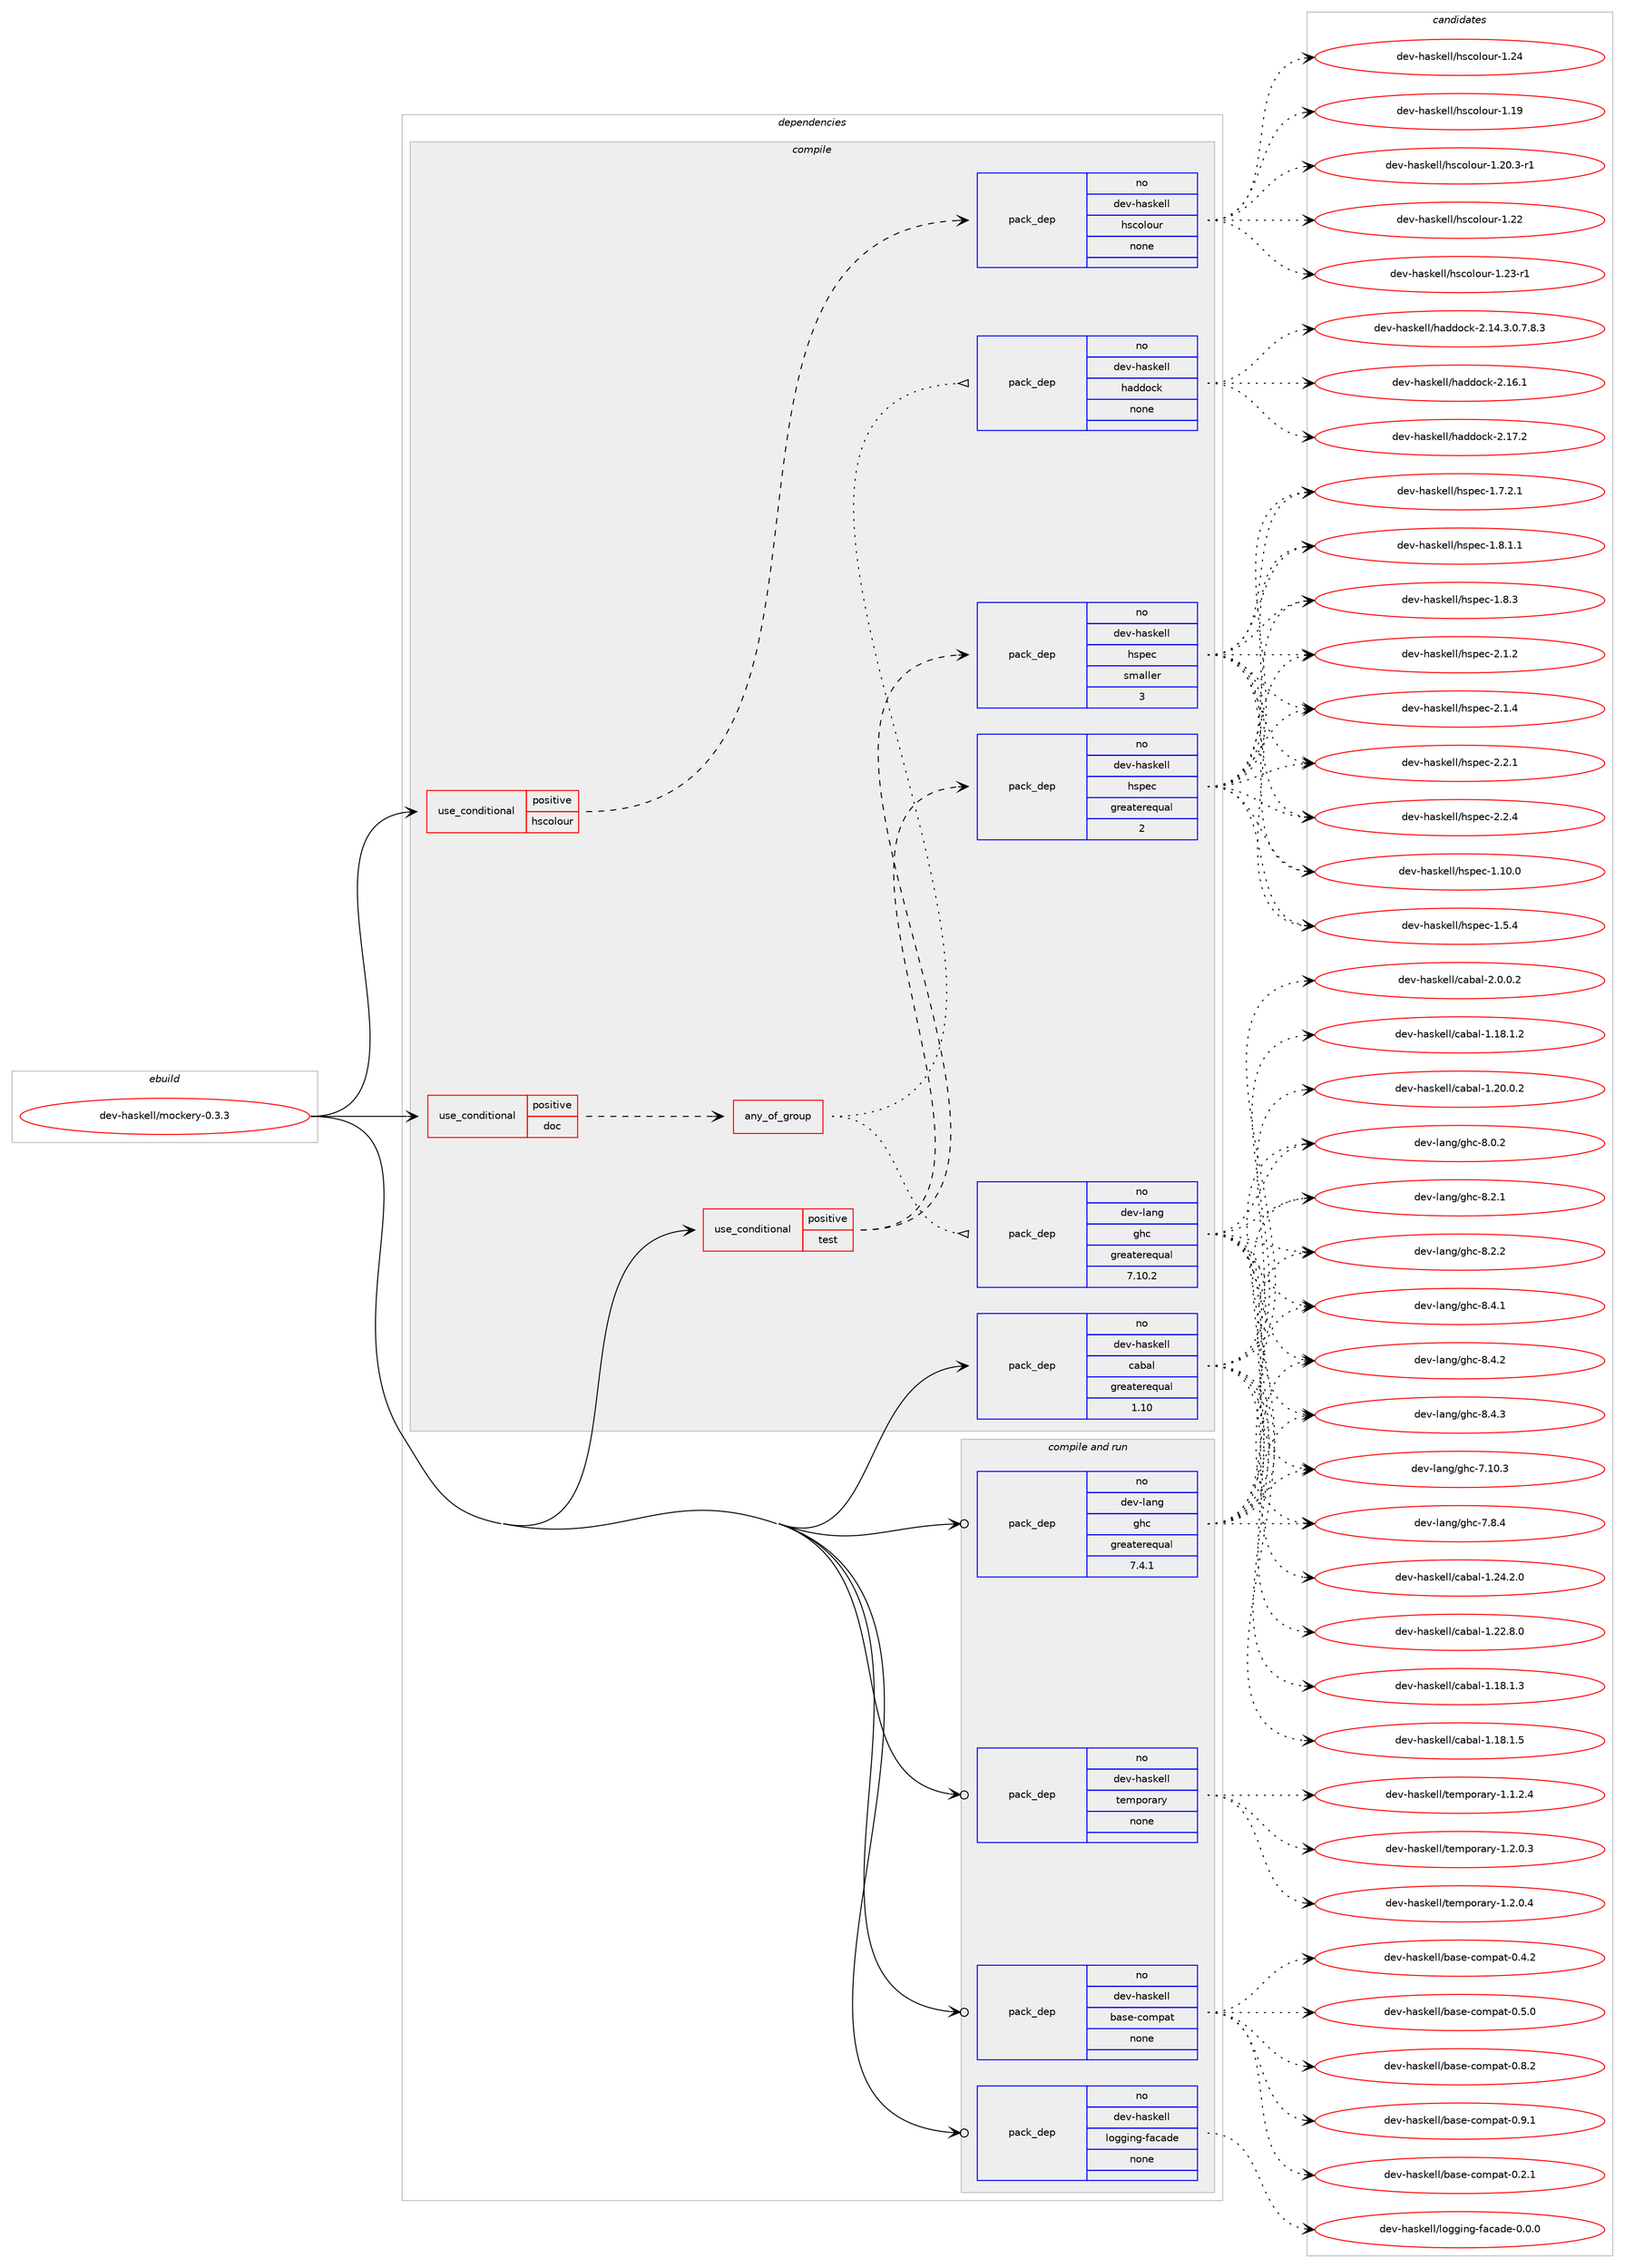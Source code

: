 digraph prolog {

# *************
# Graph options
# *************

newrank=true;
concentrate=true;
compound=true;
graph [rankdir=LR,fontname=Helvetica,fontsize=10,ranksep=1.5];#, ranksep=2.5, nodesep=0.2];
edge  [arrowhead=vee];
node  [fontname=Helvetica,fontsize=10];

# **********
# The ebuild
# **********

subgraph cluster_leftcol {
color=gray;
rank=same;
label=<<i>ebuild</i>>;
id [label="dev-haskell/mockery-0.3.3", color=red, width=4, href="../dev-haskell/mockery-0.3.3.svg"];
}

# ****************
# The dependencies
# ****************

subgraph cluster_midcol {
color=gray;
label=<<i>dependencies</i>>;
subgraph cluster_compile {
fillcolor="#eeeeee";
style=filled;
label=<<i>compile</i>>;
subgraph cond360633 {
dependency1339124 [label=<<TABLE BORDER="0" CELLBORDER="1" CELLSPACING="0" CELLPADDING="4"><TR><TD ROWSPAN="3" CELLPADDING="10">use_conditional</TD></TR><TR><TD>positive</TD></TR><TR><TD>doc</TD></TR></TABLE>>, shape=none, color=red];
subgraph any21237 {
dependency1339125 [label=<<TABLE BORDER="0" CELLBORDER="1" CELLSPACING="0" CELLPADDING="4"><TR><TD CELLPADDING="10">any_of_group</TD></TR></TABLE>>, shape=none, color=red];subgraph pack956702 {
dependency1339126 [label=<<TABLE BORDER="0" CELLBORDER="1" CELLSPACING="0" CELLPADDING="4" WIDTH="220"><TR><TD ROWSPAN="6" CELLPADDING="30">pack_dep</TD></TR><TR><TD WIDTH="110">no</TD></TR><TR><TD>dev-haskell</TD></TR><TR><TD>haddock</TD></TR><TR><TD>none</TD></TR><TR><TD></TD></TR></TABLE>>, shape=none, color=blue];
}
dependency1339125:e -> dependency1339126:w [weight=20,style="dotted",arrowhead="oinv"];
subgraph pack956703 {
dependency1339127 [label=<<TABLE BORDER="0" CELLBORDER="1" CELLSPACING="0" CELLPADDING="4" WIDTH="220"><TR><TD ROWSPAN="6" CELLPADDING="30">pack_dep</TD></TR><TR><TD WIDTH="110">no</TD></TR><TR><TD>dev-lang</TD></TR><TR><TD>ghc</TD></TR><TR><TD>greaterequal</TD></TR><TR><TD>7.10.2</TD></TR></TABLE>>, shape=none, color=blue];
}
dependency1339125:e -> dependency1339127:w [weight=20,style="dotted",arrowhead="oinv"];
}
dependency1339124:e -> dependency1339125:w [weight=20,style="dashed",arrowhead="vee"];
}
id:e -> dependency1339124:w [weight=20,style="solid",arrowhead="vee"];
subgraph cond360634 {
dependency1339128 [label=<<TABLE BORDER="0" CELLBORDER="1" CELLSPACING="0" CELLPADDING="4"><TR><TD ROWSPAN="3" CELLPADDING="10">use_conditional</TD></TR><TR><TD>positive</TD></TR><TR><TD>hscolour</TD></TR></TABLE>>, shape=none, color=red];
subgraph pack956704 {
dependency1339129 [label=<<TABLE BORDER="0" CELLBORDER="1" CELLSPACING="0" CELLPADDING="4" WIDTH="220"><TR><TD ROWSPAN="6" CELLPADDING="30">pack_dep</TD></TR><TR><TD WIDTH="110">no</TD></TR><TR><TD>dev-haskell</TD></TR><TR><TD>hscolour</TD></TR><TR><TD>none</TD></TR><TR><TD></TD></TR></TABLE>>, shape=none, color=blue];
}
dependency1339128:e -> dependency1339129:w [weight=20,style="dashed",arrowhead="vee"];
}
id:e -> dependency1339128:w [weight=20,style="solid",arrowhead="vee"];
subgraph cond360635 {
dependency1339130 [label=<<TABLE BORDER="0" CELLBORDER="1" CELLSPACING="0" CELLPADDING="4"><TR><TD ROWSPAN="3" CELLPADDING="10">use_conditional</TD></TR><TR><TD>positive</TD></TR><TR><TD>test</TD></TR></TABLE>>, shape=none, color=red];
subgraph pack956705 {
dependency1339131 [label=<<TABLE BORDER="0" CELLBORDER="1" CELLSPACING="0" CELLPADDING="4" WIDTH="220"><TR><TD ROWSPAN="6" CELLPADDING="30">pack_dep</TD></TR><TR><TD WIDTH="110">no</TD></TR><TR><TD>dev-haskell</TD></TR><TR><TD>hspec</TD></TR><TR><TD>greaterequal</TD></TR><TR><TD>2</TD></TR></TABLE>>, shape=none, color=blue];
}
dependency1339130:e -> dependency1339131:w [weight=20,style="dashed",arrowhead="vee"];
subgraph pack956706 {
dependency1339132 [label=<<TABLE BORDER="0" CELLBORDER="1" CELLSPACING="0" CELLPADDING="4" WIDTH="220"><TR><TD ROWSPAN="6" CELLPADDING="30">pack_dep</TD></TR><TR><TD WIDTH="110">no</TD></TR><TR><TD>dev-haskell</TD></TR><TR><TD>hspec</TD></TR><TR><TD>smaller</TD></TR><TR><TD>3</TD></TR></TABLE>>, shape=none, color=blue];
}
dependency1339130:e -> dependency1339132:w [weight=20,style="dashed",arrowhead="vee"];
}
id:e -> dependency1339130:w [weight=20,style="solid",arrowhead="vee"];
subgraph pack956707 {
dependency1339133 [label=<<TABLE BORDER="0" CELLBORDER="1" CELLSPACING="0" CELLPADDING="4" WIDTH="220"><TR><TD ROWSPAN="6" CELLPADDING="30">pack_dep</TD></TR><TR><TD WIDTH="110">no</TD></TR><TR><TD>dev-haskell</TD></TR><TR><TD>cabal</TD></TR><TR><TD>greaterequal</TD></TR><TR><TD>1.10</TD></TR></TABLE>>, shape=none, color=blue];
}
id:e -> dependency1339133:w [weight=20,style="solid",arrowhead="vee"];
}
subgraph cluster_compileandrun {
fillcolor="#eeeeee";
style=filled;
label=<<i>compile and run</i>>;
subgraph pack956708 {
dependency1339134 [label=<<TABLE BORDER="0" CELLBORDER="1" CELLSPACING="0" CELLPADDING="4" WIDTH="220"><TR><TD ROWSPAN="6" CELLPADDING="30">pack_dep</TD></TR><TR><TD WIDTH="110">no</TD></TR><TR><TD>dev-haskell</TD></TR><TR><TD>base-compat</TD></TR><TR><TD>none</TD></TR><TR><TD></TD></TR></TABLE>>, shape=none, color=blue];
}
id:e -> dependency1339134:w [weight=20,style="solid",arrowhead="odotvee"];
subgraph pack956709 {
dependency1339135 [label=<<TABLE BORDER="0" CELLBORDER="1" CELLSPACING="0" CELLPADDING="4" WIDTH="220"><TR><TD ROWSPAN="6" CELLPADDING="30">pack_dep</TD></TR><TR><TD WIDTH="110">no</TD></TR><TR><TD>dev-haskell</TD></TR><TR><TD>logging-facade</TD></TR><TR><TD>none</TD></TR><TR><TD></TD></TR></TABLE>>, shape=none, color=blue];
}
id:e -> dependency1339135:w [weight=20,style="solid",arrowhead="odotvee"];
subgraph pack956710 {
dependency1339136 [label=<<TABLE BORDER="0" CELLBORDER="1" CELLSPACING="0" CELLPADDING="4" WIDTH="220"><TR><TD ROWSPAN="6" CELLPADDING="30">pack_dep</TD></TR><TR><TD WIDTH="110">no</TD></TR><TR><TD>dev-haskell</TD></TR><TR><TD>temporary</TD></TR><TR><TD>none</TD></TR><TR><TD></TD></TR></TABLE>>, shape=none, color=blue];
}
id:e -> dependency1339136:w [weight=20,style="solid",arrowhead="odotvee"];
subgraph pack956711 {
dependency1339137 [label=<<TABLE BORDER="0" CELLBORDER="1" CELLSPACING="0" CELLPADDING="4" WIDTH="220"><TR><TD ROWSPAN="6" CELLPADDING="30">pack_dep</TD></TR><TR><TD WIDTH="110">no</TD></TR><TR><TD>dev-lang</TD></TR><TR><TD>ghc</TD></TR><TR><TD>greaterequal</TD></TR><TR><TD>7.4.1</TD></TR></TABLE>>, shape=none, color=blue];
}
id:e -> dependency1339137:w [weight=20,style="solid",arrowhead="odotvee"];
}
subgraph cluster_run {
fillcolor="#eeeeee";
style=filled;
label=<<i>run</i>>;
}
}

# **************
# The candidates
# **************

subgraph cluster_choices {
rank=same;
color=gray;
label=<<i>candidates</i>>;

subgraph choice956702 {
color=black;
nodesep=1;
choice1001011184510497115107101108108471049710010011199107455046495246514648465546564651 [label="dev-haskell/haddock-2.14.3.0.7.8.3", color=red, width=4,href="../dev-haskell/haddock-2.14.3.0.7.8.3.svg"];
choice100101118451049711510710110810847104971001001119910745504649544649 [label="dev-haskell/haddock-2.16.1", color=red, width=4,href="../dev-haskell/haddock-2.16.1.svg"];
choice100101118451049711510710110810847104971001001119910745504649554650 [label="dev-haskell/haddock-2.17.2", color=red, width=4,href="../dev-haskell/haddock-2.17.2.svg"];
dependency1339126:e -> choice1001011184510497115107101108108471049710010011199107455046495246514648465546564651:w [style=dotted,weight="100"];
dependency1339126:e -> choice100101118451049711510710110810847104971001001119910745504649544649:w [style=dotted,weight="100"];
dependency1339126:e -> choice100101118451049711510710110810847104971001001119910745504649554650:w [style=dotted,weight="100"];
}
subgraph choice956703 {
color=black;
nodesep=1;
choice1001011184510897110103471031049945554649484651 [label="dev-lang/ghc-7.10.3", color=red, width=4,href="../dev-lang/ghc-7.10.3.svg"];
choice10010111845108971101034710310499455546564652 [label="dev-lang/ghc-7.8.4", color=red, width=4,href="../dev-lang/ghc-7.8.4.svg"];
choice10010111845108971101034710310499455646484650 [label="dev-lang/ghc-8.0.2", color=red, width=4,href="../dev-lang/ghc-8.0.2.svg"];
choice10010111845108971101034710310499455646504649 [label="dev-lang/ghc-8.2.1", color=red, width=4,href="../dev-lang/ghc-8.2.1.svg"];
choice10010111845108971101034710310499455646504650 [label="dev-lang/ghc-8.2.2", color=red, width=4,href="../dev-lang/ghc-8.2.2.svg"];
choice10010111845108971101034710310499455646524649 [label="dev-lang/ghc-8.4.1", color=red, width=4,href="../dev-lang/ghc-8.4.1.svg"];
choice10010111845108971101034710310499455646524650 [label="dev-lang/ghc-8.4.2", color=red, width=4,href="../dev-lang/ghc-8.4.2.svg"];
choice10010111845108971101034710310499455646524651 [label="dev-lang/ghc-8.4.3", color=red, width=4,href="../dev-lang/ghc-8.4.3.svg"];
dependency1339127:e -> choice1001011184510897110103471031049945554649484651:w [style=dotted,weight="100"];
dependency1339127:e -> choice10010111845108971101034710310499455546564652:w [style=dotted,weight="100"];
dependency1339127:e -> choice10010111845108971101034710310499455646484650:w [style=dotted,weight="100"];
dependency1339127:e -> choice10010111845108971101034710310499455646504649:w [style=dotted,weight="100"];
dependency1339127:e -> choice10010111845108971101034710310499455646504650:w [style=dotted,weight="100"];
dependency1339127:e -> choice10010111845108971101034710310499455646524649:w [style=dotted,weight="100"];
dependency1339127:e -> choice10010111845108971101034710310499455646524650:w [style=dotted,weight="100"];
dependency1339127:e -> choice10010111845108971101034710310499455646524651:w [style=dotted,weight="100"];
}
subgraph choice956704 {
color=black;
nodesep=1;
choice100101118451049711510710110810847104115991111081111171144549464957 [label="dev-haskell/hscolour-1.19", color=red, width=4,href="../dev-haskell/hscolour-1.19.svg"];
choice10010111845104971151071011081084710411599111108111117114454946504846514511449 [label="dev-haskell/hscolour-1.20.3-r1", color=red, width=4,href="../dev-haskell/hscolour-1.20.3-r1.svg"];
choice100101118451049711510710110810847104115991111081111171144549465050 [label="dev-haskell/hscolour-1.22", color=red, width=4,href="../dev-haskell/hscolour-1.22.svg"];
choice1001011184510497115107101108108471041159911110811111711445494650514511449 [label="dev-haskell/hscolour-1.23-r1", color=red, width=4,href="../dev-haskell/hscolour-1.23-r1.svg"];
choice100101118451049711510710110810847104115991111081111171144549465052 [label="dev-haskell/hscolour-1.24", color=red, width=4,href="../dev-haskell/hscolour-1.24.svg"];
dependency1339129:e -> choice100101118451049711510710110810847104115991111081111171144549464957:w [style=dotted,weight="100"];
dependency1339129:e -> choice10010111845104971151071011081084710411599111108111117114454946504846514511449:w [style=dotted,weight="100"];
dependency1339129:e -> choice100101118451049711510710110810847104115991111081111171144549465050:w [style=dotted,weight="100"];
dependency1339129:e -> choice1001011184510497115107101108108471041159911110811111711445494650514511449:w [style=dotted,weight="100"];
dependency1339129:e -> choice100101118451049711510710110810847104115991111081111171144549465052:w [style=dotted,weight="100"];
}
subgraph choice956705 {
color=black;
nodesep=1;
choice1001011184510497115107101108108471041151121019945494649484648 [label="dev-haskell/hspec-1.10.0", color=red, width=4,href="../dev-haskell/hspec-1.10.0.svg"];
choice10010111845104971151071011081084710411511210199454946534652 [label="dev-haskell/hspec-1.5.4", color=red, width=4,href="../dev-haskell/hspec-1.5.4.svg"];
choice100101118451049711510710110810847104115112101994549465546504649 [label="dev-haskell/hspec-1.7.2.1", color=red, width=4,href="../dev-haskell/hspec-1.7.2.1.svg"];
choice100101118451049711510710110810847104115112101994549465646494649 [label="dev-haskell/hspec-1.8.1.1", color=red, width=4,href="../dev-haskell/hspec-1.8.1.1.svg"];
choice10010111845104971151071011081084710411511210199454946564651 [label="dev-haskell/hspec-1.8.3", color=red, width=4,href="../dev-haskell/hspec-1.8.3.svg"];
choice10010111845104971151071011081084710411511210199455046494650 [label="dev-haskell/hspec-2.1.2", color=red, width=4,href="../dev-haskell/hspec-2.1.2.svg"];
choice10010111845104971151071011081084710411511210199455046494652 [label="dev-haskell/hspec-2.1.4", color=red, width=4,href="../dev-haskell/hspec-2.1.4.svg"];
choice10010111845104971151071011081084710411511210199455046504649 [label="dev-haskell/hspec-2.2.1", color=red, width=4,href="../dev-haskell/hspec-2.2.1.svg"];
choice10010111845104971151071011081084710411511210199455046504652 [label="dev-haskell/hspec-2.2.4", color=red, width=4,href="../dev-haskell/hspec-2.2.4.svg"];
dependency1339131:e -> choice1001011184510497115107101108108471041151121019945494649484648:w [style=dotted,weight="100"];
dependency1339131:e -> choice10010111845104971151071011081084710411511210199454946534652:w [style=dotted,weight="100"];
dependency1339131:e -> choice100101118451049711510710110810847104115112101994549465546504649:w [style=dotted,weight="100"];
dependency1339131:e -> choice100101118451049711510710110810847104115112101994549465646494649:w [style=dotted,weight="100"];
dependency1339131:e -> choice10010111845104971151071011081084710411511210199454946564651:w [style=dotted,weight="100"];
dependency1339131:e -> choice10010111845104971151071011081084710411511210199455046494650:w [style=dotted,weight="100"];
dependency1339131:e -> choice10010111845104971151071011081084710411511210199455046494652:w [style=dotted,weight="100"];
dependency1339131:e -> choice10010111845104971151071011081084710411511210199455046504649:w [style=dotted,weight="100"];
dependency1339131:e -> choice10010111845104971151071011081084710411511210199455046504652:w [style=dotted,weight="100"];
}
subgraph choice956706 {
color=black;
nodesep=1;
choice1001011184510497115107101108108471041151121019945494649484648 [label="dev-haskell/hspec-1.10.0", color=red, width=4,href="../dev-haskell/hspec-1.10.0.svg"];
choice10010111845104971151071011081084710411511210199454946534652 [label="dev-haskell/hspec-1.5.4", color=red, width=4,href="../dev-haskell/hspec-1.5.4.svg"];
choice100101118451049711510710110810847104115112101994549465546504649 [label="dev-haskell/hspec-1.7.2.1", color=red, width=4,href="../dev-haskell/hspec-1.7.2.1.svg"];
choice100101118451049711510710110810847104115112101994549465646494649 [label="dev-haskell/hspec-1.8.1.1", color=red, width=4,href="../dev-haskell/hspec-1.8.1.1.svg"];
choice10010111845104971151071011081084710411511210199454946564651 [label="dev-haskell/hspec-1.8.3", color=red, width=4,href="../dev-haskell/hspec-1.8.3.svg"];
choice10010111845104971151071011081084710411511210199455046494650 [label="dev-haskell/hspec-2.1.2", color=red, width=4,href="../dev-haskell/hspec-2.1.2.svg"];
choice10010111845104971151071011081084710411511210199455046494652 [label="dev-haskell/hspec-2.1.4", color=red, width=4,href="../dev-haskell/hspec-2.1.4.svg"];
choice10010111845104971151071011081084710411511210199455046504649 [label="dev-haskell/hspec-2.2.1", color=red, width=4,href="../dev-haskell/hspec-2.2.1.svg"];
choice10010111845104971151071011081084710411511210199455046504652 [label="dev-haskell/hspec-2.2.4", color=red, width=4,href="../dev-haskell/hspec-2.2.4.svg"];
dependency1339132:e -> choice1001011184510497115107101108108471041151121019945494649484648:w [style=dotted,weight="100"];
dependency1339132:e -> choice10010111845104971151071011081084710411511210199454946534652:w [style=dotted,weight="100"];
dependency1339132:e -> choice100101118451049711510710110810847104115112101994549465546504649:w [style=dotted,weight="100"];
dependency1339132:e -> choice100101118451049711510710110810847104115112101994549465646494649:w [style=dotted,weight="100"];
dependency1339132:e -> choice10010111845104971151071011081084710411511210199454946564651:w [style=dotted,weight="100"];
dependency1339132:e -> choice10010111845104971151071011081084710411511210199455046494650:w [style=dotted,weight="100"];
dependency1339132:e -> choice10010111845104971151071011081084710411511210199455046494652:w [style=dotted,weight="100"];
dependency1339132:e -> choice10010111845104971151071011081084710411511210199455046504649:w [style=dotted,weight="100"];
dependency1339132:e -> choice10010111845104971151071011081084710411511210199455046504652:w [style=dotted,weight="100"];
}
subgraph choice956707 {
color=black;
nodesep=1;
choice10010111845104971151071011081084799979897108454946495646494650 [label="dev-haskell/cabal-1.18.1.2", color=red, width=4,href="../dev-haskell/cabal-1.18.1.2.svg"];
choice10010111845104971151071011081084799979897108454946495646494651 [label="dev-haskell/cabal-1.18.1.3", color=red, width=4,href="../dev-haskell/cabal-1.18.1.3.svg"];
choice10010111845104971151071011081084799979897108454946495646494653 [label="dev-haskell/cabal-1.18.1.5", color=red, width=4,href="../dev-haskell/cabal-1.18.1.5.svg"];
choice10010111845104971151071011081084799979897108454946504846484650 [label="dev-haskell/cabal-1.20.0.2", color=red, width=4,href="../dev-haskell/cabal-1.20.0.2.svg"];
choice10010111845104971151071011081084799979897108454946505046564648 [label="dev-haskell/cabal-1.22.8.0", color=red, width=4,href="../dev-haskell/cabal-1.22.8.0.svg"];
choice10010111845104971151071011081084799979897108454946505246504648 [label="dev-haskell/cabal-1.24.2.0", color=red, width=4,href="../dev-haskell/cabal-1.24.2.0.svg"];
choice100101118451049711510710110810847999798971084550464846484650 [label="dev-haskell/cabal-2.0.0.2", color=red, width=4,href="../dev-haskell/cabal-2.0.0.2.svg"];
dependency1339133:e -> choice10010111845104971151071011081084799979897108454946495646494650:w [style=dotted,weight="100"];
dependency1339133:e -> choice10010111845104971151071011081084799979897108454946495646494651:w [style=dotted,weight="100"];
dependency1339133:e -> choice10010111845104971151071011081084799979897108454946495646494653:w [style=dotted,weight="100"];
dependency1339133:e -> choice10010111845104971151071011081084799979897108454946504846484650:w [style=dotted,weight="100"];
dependency1339133:e -> choice10010111845104971151071011081084799979897108454946505046564648:w [style=dotted,weight="100"];
dependency1339133:e -> choice10010111845104971151071011081084799979897108454946505246504648:w [style=dotted,weight="100"];
dependency1339133:e -> choice100101118451049711510710110810847999798971084550464846484650:w [style=dotted,weight="100"];
}
subgraph choice956708 {
color=black;
nodesep=1;
choice1001011184510497115107101108108479897115101459911110911297116454846504649 [label="dev-haskell/base-compat-0.2.1", color=red, width=4,href="../dev-haskell/base-compat-0.2.1.svg"];
choice1001011184510497115107101108108479897115101459911110911297116454846524650 [label="dev-haskell/base-compat-0.4.2", color=red, width=4,href="../dev-haskell/base-compat-0.4.2.svg"];
choice1001011184510497115107101108108479897115101459911110911297116454846534648 [label="dev-haskell/base-compat-0.5.0", color=red, width=4,href="../dev-haskell/base-compat-0.5.0.svg"];
choice1001011184510497115107101108108479897115101459911110911297116454846564650 [label="dev-haskell/base-compat-0.8.2", color=red, width=4,href="../dev-haskell/base-compat-0.8.2.svg"];
choice1001011184510497115107101108108479897115101459911110911297116454846574649 [label="dev-haskell/base-compat-0.9.1", color=red, width=4,href="../dev-haskell/base-compat-0.9.1.svg"];
dependency1339134:e -> choice1001011184510497115107101108108479897115101459911110911297116454846504649:w [style=dotted,weight="100"];
dependency1339134:e -> choice1001011184510497115107101108108479897115101459911110911297116454846524650:w [style=dotted,weight="100"];
dependency1339134:e -> choice1001011184510497115107101108108479897115101459911110911297116454846534648:w [style=dotted,weight="100"];
dependency1339134:e -> choice1001011184510497115107101108108479897115101459911110911297116454846564650:w [style=dotted,weight="100"];
dependency1339134:e -> choice1001011184510497115107101108108479897115101459911110911297116454846574649:w [style=dotted,weight="100"];
}
subgraph choice956709 {
color=black;
nodesep=1;
choice10010111845104971151071011081084710811110310310511010345102979997100101454846484648 [label="dev-haskell/logging-facade-0.0.0", color=red, width=4,href="../dev-haskell/logging-facade-0.0.0.svg"];
dependency1339135:e -> choice10010111845104971151071011081084710811110310310511010345102979997100101454846484648:w [style=dotted,weight="100"];
}
subgraph choice956710 {
color=black;
nodesep=1;
choice100101118451049711510710110810847116101109112111114971141214549464946504652 [label="dev-haskell/temporary-1.1.2.4", color=red, width=4,href="../dev-haskell/temporary-1.1.2.4.svg"];
choice100101118451049711510710110810847116101109112111114971141214549465046484651 [label="dev-haskell/temporary-1.2.0.3", color=red, width=4,href="../dev-haskell/temporary-1.2.0.3.svg"];
choice100101118451049711510710110810847116101109112111114971141214549465046484652 [label="dev-haskell/temporary-1.2.0.4", color=red, width=4,href="../dev-haskell/temporary-1.2.0.4.svg"];
dependency1339136:e -> choice100101118451049711510710110810847116101109112111114971141214549464946504652:w [style=dotted,weight="100"];
dependency1339136:e -> choice100101118451049711510710110810847116101109112111114971141214549465046484651:w [style=dotted,weight="100"];
dependency1339136:e -> choice100101118451049711510710110810847116101109112111114971141214549465046484652:w [style=dotted,weight="100"];
}
subgraph choice956711 {
color=black;
nodesep=1;
choice1001011184510897110103471031049945554649484651 [label="dev-lang/ghc-7.10.3", color=red, width=4,href="../dev-lang/ghc-7.10.3.svg"];
choice10010111845108971101034710310499455546564652 [label="dev-lang/ghc-7.8.4", color=red, width=4,href="../dev-lang/ghc-7.8.4.svg"];
choice10010111845108971101034710310499455646484650 [label="dev-lang/ghc-8.0.2", color=red, width=4,href="../dev-lang/ghc-8.0.2.svg"];
choice10010111845108971101034710310499455646504649 [label="dev-lang/ghc-8.2.1", color=red, width=4,href="../dev-lang/ghc-8.2.1.svg"];
choice10010111845108971101034710310499455646504650 [label="dev-lang/ghc-8.2.2", color=red, width=4,href="../dev-lang/ghc-8.2.2.svg"];
choice10010111845108971101034710310499455646524649 [label="dev-lang/ghc-8.4.1", color=red, width=4,href="../dev-lang/ghc-8.4.1.svg"];
choice10010111845108971101034710310499455646524650 [label="dev-lang/ghc-8.4.2", color=red, width=4,href="../dev-lang/ghc-8.4.2.svg"];
choice10010111845108971101034710310499455646524651 [label="dev-lang/ghc-8.4.3", color=red, width=4,href="../dev-lang/ghc-8.4.3.svg"];
dependency1339137:e -> choice1001011184510897110103471031049945554649484651:w [style=dotted,weight="100"];
dependency1339137:e -> choice10010111845108971101034710310499455546564652:w [style=dotted,weight="100"];
dependency1339137:e -> choice10010111845108971101034710310499455646484650:w [style=dotted,weight="100"];
dependency1339137:e -> choice10010111845108971101034710310499455646504649:w [style=dotted,weight="100"];
dependency1339137:e -> choice10010111845108971101034710310499455646504650:w [style=dotted,weight="100"];
dependency1339137:e -> choice10010111845108971101034710310499455646524649:w [style=dotted,weight="100"];
dependency1339137:e -> choice10010111845108971101034710310499455646524650:w [style=dotted,weight="100"];
dependency1339137:e -> choice10010111845108971101034710310499455646524651:w [style=dotted,weight="100"];
}
}

}
